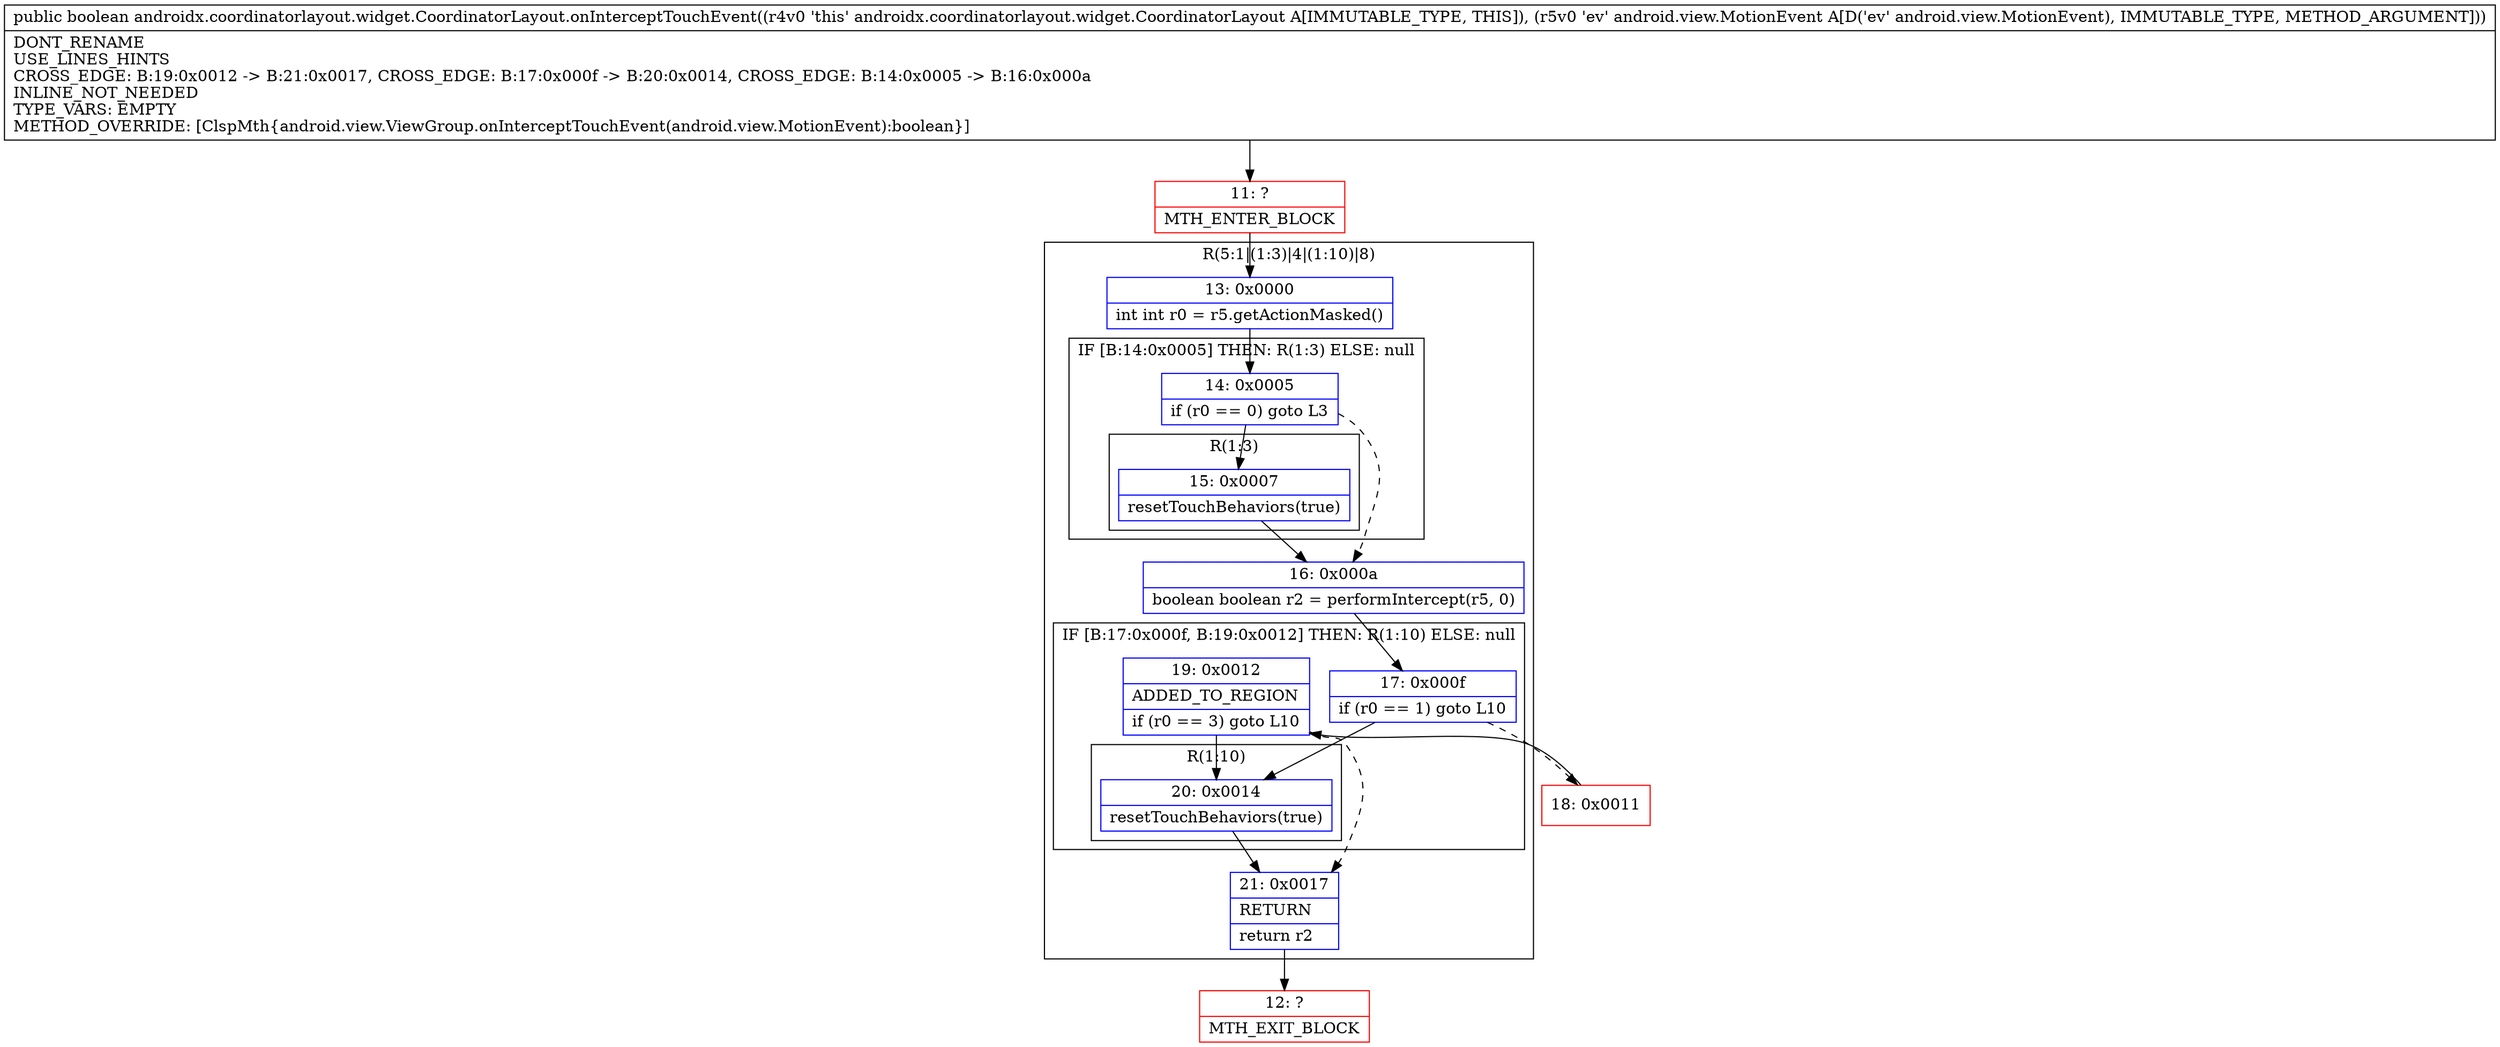 digraph "CFG forandroidx.coordinatorlayout.widget.CoordinatorLayout.onInterceptTouchEvent(Landroid\/view\/MotionEvent;)Z" {
subgraph cluster_Region_1381949179 {
label = "R(5:1|(1:3)|4|(1:10)|8)";
node [shape=record,color=blue];
Node_13 [shape=record,label="{13\:\ 0x0000|int int r0 = r5.getActionMasked()\l}"];
subgraph cluster_IfRegion_340581640 {
label = "IF [B:14:0x0005] THEN: R(1:3) ELSE: null";
node [shape=record,color=blue];
Node_14 [shape=record,label="{14\:\ 0x0005|if (r0 == 0) goto L3\l}"];
subgraph cluster_Region_350621551 {
label = "R(1:3)";
node [shape=record,color=blue];
Node_15 [shape=record,label="{15\:\ 0x0007|resetTouchBehaviors(true)\l}"];
}
}
Node_16 [shape=record,label="{16\:\ 0x000a|boolean boolean r2 = performIntercept(r5, 0)\l}"];
subgraph cluster_IfRegion_331959096 {
label = "IF [B:17:0x000f, B:19:0x0012] THEN: R(1:10) ELSE: null";
node [shape=record,color=blue];
Node_17 [shape=record,label="{17\:\ 0x000f|if (r0 == 1) goto L10\l}"];
Node_19 [shape=record,label="{19\:\ 0x0012|ADDED_TO_REGION\l|if (r0 == 3) goto L10\l}"];
subgraph cluster_Region_575447868 {
label = "R(1:10)";
node [shape=record,color=blue];
Node_20 [shape=record,label="{20\:\ 0x0014|resetTouchBehaviors(true)\l}"];
}
}
Node_21 [shape=record,label="{21\:\ 0x0017|RETURN\l|return r2\l}"];
}
Node_11 [shape=record,color=red,label="{11\:\ ?|MTH_ENTER_BLOCK\l}"];
Node_18 [shape=record,color=red,label="{18\:\ 0x0011}"];
Node_12 [shape=record,color=red,label="{12\:\ ?|MTH_EXIT_BLOCK\l}"];
MethodNode[shape=record,label="{public boolean androidx.coordinatorlayout.widget.CoordinatorLayout.onInterceptTouchEvent((r4v0 'this' androidx.coordinatorlayout.widget.CoordinatorLayout A[IMMUTABLE_TYPE, THIS]), (r5v0 'ev' android.view.MotionEvent A[D('ev' android.view.MotionEvent), IMMUTABLE_TYPE, METHOD_ARGUMENT]))  | DONT_RENAME\lUSE_LINES_HINTS\lCROSS_EDGE: B:19:0x0012 \-\> B:21:0x0017, CROSS_EDGE: B:17:0x000f \-\> B:20:0x0014, CROSS_EDGE: B:14:0x0005 \-\> B:16:0x000a\lINLINE_NOT_NEEDED\lTYPE_VARS: EMPTY\lMETHOD_OVERRIDE: [ClspMth\{android.view.ViewGroup.onInterceptTouchEvent(android.view.MotionEvent):boolean\}]\l}"];
MethodNode -> Node_11;Node_13 -> Node_14;
Node_14 -> Node_15;
Node_14 -> Node_16[style=dashed];
Node_15 -> Node_16;
Node_16 -> Node_17;
Node_17 -> Node_18[style=dashed];
Node_17 -> Node_20;
Node_19 -> Node_20;
Node_19 -> Node_21[style=dashed];
Node_20 -> Node_21;
Node_21 -> Node_12;
Node_11 -> Node_13;
Node_18 -> Node_19;
}

